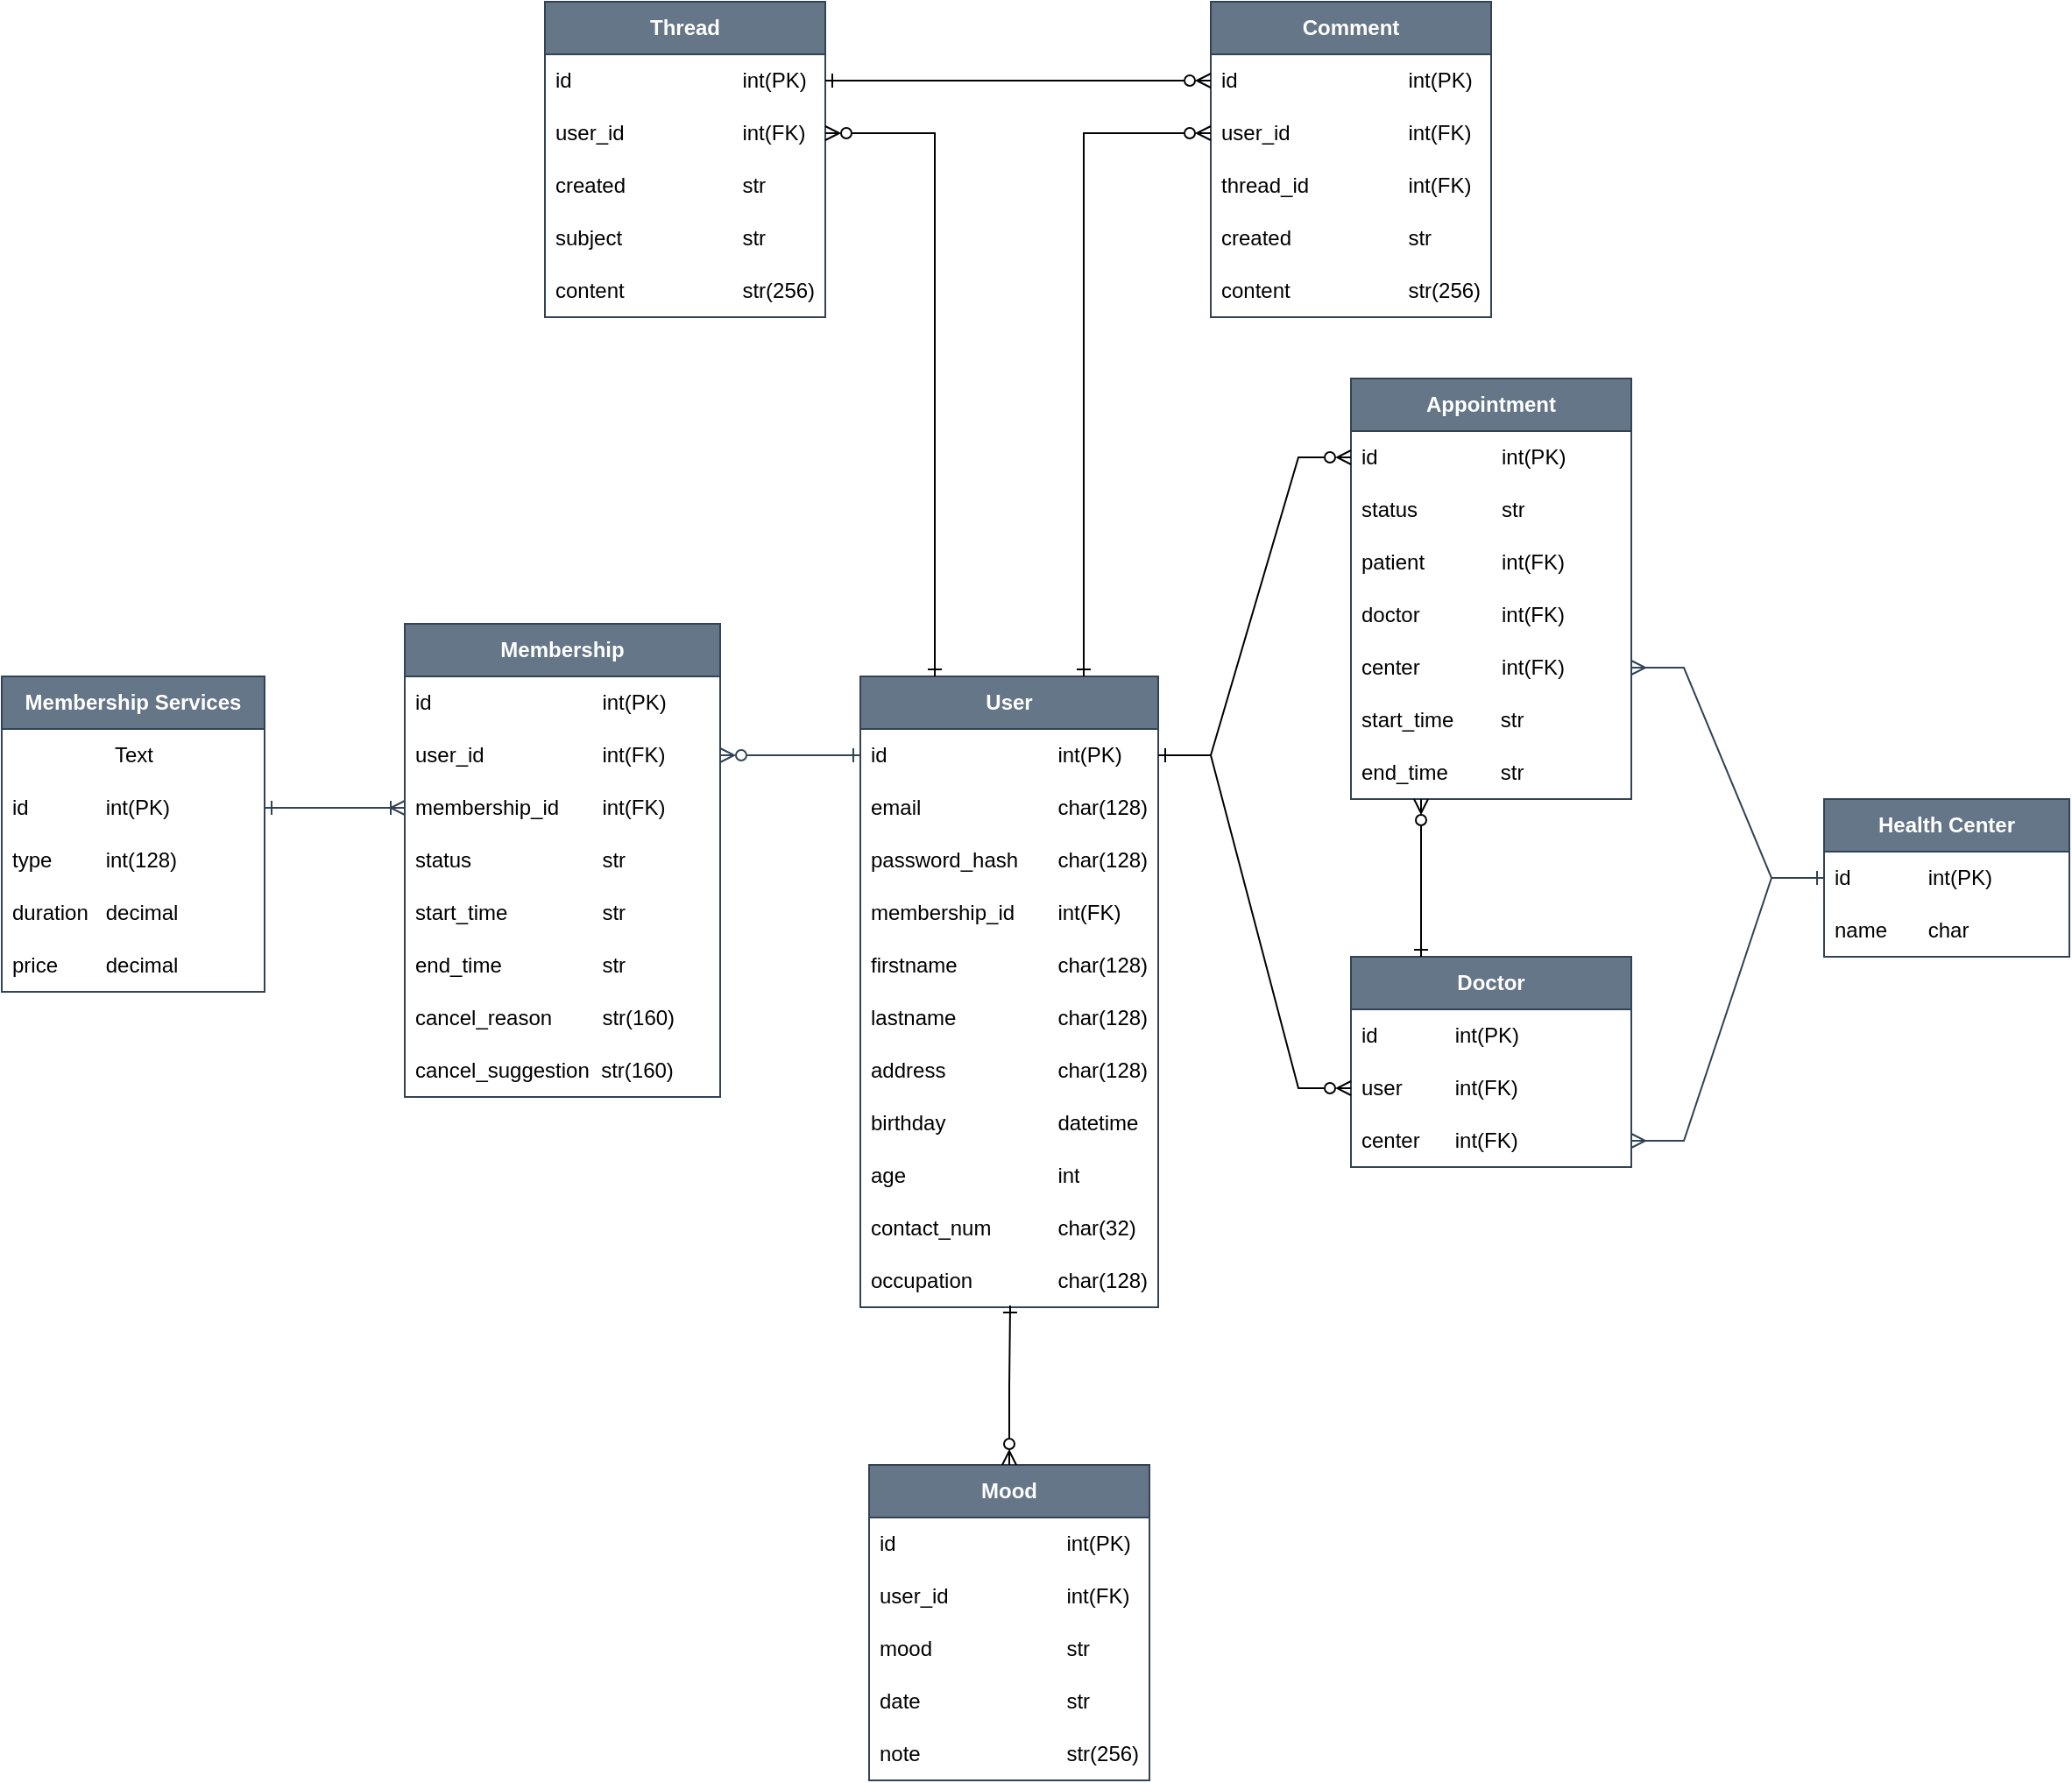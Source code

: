 <mxfile version="22.0.3" type="device">
  <diagram name="Page-1" id="6wsitY-GzA_tLdAW_Lpc">
    <mxGraphModel dx="523" dy="1035" grid="1" gridSize="10" guides="1" tooltips="1" connect="1" arrows="1" fold="1" page="1" pageScale="1" pageWidth="850" pageHeight="1100" math="0" shadow="0">
      <root>
        <mxCell id="0" />
        <mxCell id="1" parent="0" />
        <mxCell id="kAe6IT9_7FLcIwFST-zu-1" value="Appointment" style="swimlane;fontStyle=1;childLayout=stackLayout;horizontal=1;startSize=30;horizontalStack=0;resizeParent=1;resizeParentMax=0;resizeLast=0;collapsible=1;marginBottom=0;whiteSpace=wrap;html=1;fillColor=#647687;fontColor=#ffffff;strokeColor=#314354;" parent="1" vertex="1">
          <mxGeometry x="1690" y="320" width="160" height="240" as="geometry" />
        </mxCell>
        <mxCell id="kAe6IT9_7FLcIwFST-zu-2" value="id&lt;span style=&quot;white-space: pre;&quot;&gt;&#x9;&lt;span style=&quot;white-space: pre;&quot;&gt;&#x9;&lt;span style=&quot;white-space: pre;&quot;&gt;&#x9;&lt;/span&gt;&lt;/span&gt;&lt;/span&gt;int(PK)" style="text;strokeColor=none;fillColor=none;align=left;verticalAlign=middle;spacingLeft=4;spacingRight=4;overflow=hidden;points=[[0,0.5],[1,0.5]];portConstraint=eastwest;rotatable=0;whiteSpace=wrap;html=1;" parent="kAe6IT9_7FLcIwFST-zu-1" vertex="1">
          <mxGeometry y="30" width="160" height="30" as="geometry" />
        </mxCell>
        <mxCell id="kAe6IT9_7FLcIwFST-zu-8" value="status&lt;span style=&quot;white-space: pre;&quot;&gt;&#x9;&amp;nbsp;&lt;/span&gt;&amp;nbsp; &amp;nbsp; &amp;nbsp; &amp;nbsp;str" style="text;strokeColor=none;fillColor=none;align=left;verticalAlign=middle;spacingLeft=4;spacingRight=4;overflow=hidden;points=[[0,0.5],[1,0.5]];portConstraint=eastwest;rotatable=0;whiteSpace=wrap;html=1;" parent="kAe6IT9_7FLcIwFST-zu-1" vertex="1">
          <mxGeometry y="60" width="160" height="30" as="geometry" />
        </mxCell>
        <mxCell id="kAe6IT9_7FLcIwFST-zu-3" value="patient &lt;span style=&quot;white-space: pre;&quot;&gt;&#x9;&lt;span style=&quot;white-space: pre;&quot;&gt;&#x9;&lt;/span&gt;&lt;/span&gt;int(FK)" style="text;strokeColor=none;fillColor=none;align=left;verticalAlign=middle;spacingLeft=4;spacingRight=4;overflow=hidden;points=[[0,0.5],[1,0.5]];portConstraint=eastwest;rotatable=0;whiteSpace=wrap;html=1;" parent="kAe6IT9_7FLcIwFST-zu-1" vertex="1">
          <mxGeometry y="90" width="160" height="30" as="geometry" />
        </mxCell>
        <mxCell id="kAe6IT9_7FLcIwFST-zu-4" value="doctor&lt;span style=&quot;white-space: pre;&quot;&gt;&#x9;&lt;/span&gt;&amp;nbsp; &amp;nbsp; &amp;nbsp; &amp;nbsp; int(FK)" style="text;strokeColor=none;fillColor=none;align=left;verticalAlign=middle;spacingLeft=4;spacingRight=4;overflow=hidden;points=[[0,0.5],[1,0.5]];portConstraint=eastwest;rotatable=0;whiteSpace=wrap;html=1;" parent="kAe6IT9_7FLcIwFST-zu-1" vertex="1">
          <mxGeometry y="120" width="160" height="30" as="geometry" />
        </mxCell>
        <mxCell id="kAe6IT9_7FLcIwFST-zu-5" value="center&amp;nbsp; &amp;nbsp; &amp;nbsp; &amp;nbsp; &amp;nbsp; &amp;nbsp; &amp;nbsp; int(FK)" style="text;strokeColor=none;fillColor=none;align=left;verticalAlign=middle;spacingLeft=4;spacingRight=4;overflow=hidden;points=[[0,0.5],[1,0.5]];portConstraint=eastwest;rotatable=0;whiteSpace=wrap;html=1;" parent="kAe6IT9_7FLcIwFST-zu-1" vertex="1">
          <mxGeometry y="150" width="160" height="30" as="geometry" />
        </mxCell>
        <mxCell id="kAe6IT9_7FLcIwFST-zu-6" value="start_time&amp;nbsp; &amp;nbsp; &amp;nbsp; &amp;nbsp; str" style="text;strokeColor=none;fillColor=none;align=left;verticalAlign=middle;spacingLeft=4;spacingRight=4;overflow=hidden;points=[[0,0.5],[1,0.5]];portConstraint=eastwest;rotatable=0;whiteSpace=wrap;html=1;" parent="kAe6IT9_7FLcIwFST-zu-1" vertex="1">
          <mxGeometry y="180" width="160" height="30" as="geometry" />
        </mxCell>
        <mxCell id="kAe6IT9_7FLcIwFST-zu-7" value="end_time&lt;span style=&quot;&quot;&gt;&lt;span style=&quot;white-space: pre;&quot;&gt;&amp;nbsp;&amp;nbsp;&amp;nbsp;&amp;nbsp;     str&lt;/span&gt;&lt;/span&gt;" style="text;strokeColor=none;fillColor=none;align=left;verticalAlign=middle;spacingLeft=4;spacingRight=4;overflow=hidden;points=[[0,0.5],[1,0.5]];portConstraint=eastwest;rotatable=0;whiteSpace=wrap;html=1;" parent="kAe6IT9_7FLcIwFST-zu-1" vertex="1">
          <mxGeometry y="210" width="160" height="30" as="geometry" />
        </mxCell>
        <mxCell id="kAe6IT9_7FLcIwFST-zu-9" value="User" style="swimlane;fontStyle=1;childLayout=stackLayout;horizontal=1;startSize=30;horizontalStack=0;resizeParent=1;resizeParentMax=0;resizeLast=0;collapsible=1;marginBottom=0;whiteSpace=wrap;html=1;fillColor=#647687;fontColor=#ffffff;strokeColor=#314354;" parent="1" vertex="1">
          <mxGeometry x="1410" y="490" width="170" height="360" as="geometry" />
        </mxCell>
        <mxCell id="kAe6IT9_7FLcIwFST-zu-10" value="id&lt;span style=&quot;white-space: pre;&quot;&gt;&#x9;&lt;/span&gt;&lt;span style=&quot;white-space: pre;&quot;&gt;&#x9;&lt;span style=&quot;white-space: pre;&quot;&gt;&#x9;&lt;/span&gt;&lt;span style=&quot;white-space: pre;&quot;&gt;&#x9;&lt;/span&gt;&lt;/span&gt;int(PK)" style="text;strokeColor=none;fillColor=none;align=left;verticalAlign=middle;spacingLeft=4;spacingRight=4;overflow=hidden;points=[[0,0.5],[1,0.5]];portConstraint=eastwest;rotatable=0;whiteSpace=wrap;html=1;" parent="kAe6IT9_7FLcIwFST-zu-9" vertex="1">
          <mxGeometry y="30" width="170" height="30" as="geometry" />
        </mxCell>
        <mxCell id="kAe6IT9_7FLcIwFST-zu-11" value="email&lt;span style=&quot;white-space: pre;&quot;&gt;&#x9;&lt;span style=&quot;white-space: pre;&quot;&gt;&#x9;&lt;/span&gt;&lt;span style=&quot;white-space: pre;&quot;&gt;&#x9;&lt;/span&gt;&lt;/span&gt;char(128)" style="text;strokeColor=none;fillColor=none;align=left;verticalAlign=middle;spacingLeft=4;spacingRight=4;overflow=hidden;points=[[0,0.5],[1,0.5]];portConstraint=eastwest;rotatable=0;whiteSpace=wrap;html=1;" parent="kAe6IT9_7FLcIwFST-zu-9" vertex="1">
          <mxGeometry y="60" width="170" height="30" as="geometry" />
        </mxCell>
        <mxCell id="kAe6IT9_7FLcIwFST-zu-12" value="password_hash&lt;span style=&quot;white-space: pre;&quot;&gt;&#x9;&lt;/span&gt;char(128)" style="text;strokeColor=none;fillColor=none;align=left;verticalAlign=middle;spacingLeft=4;spacingRight=4;overflow=hidden;points=[[0,0.5],[1,0.5]];portConstraint=eastwest;rotatable=0;whiteSpace=wrap;html=1;" parent="kAe6IT9_7FLcIwFST-zu-9" vertex="1">
          <mxGeometry y="90" width="170" height="30" as="geometry" />
        </mxCell>
        <mxCell id="kAe6IT9_7FLcIwFST-zu-13" value="membership_id&lt;span style=&quot;white-space: pre;&quot;&gt;&#x9;&lt;/span&gt;int(FK)" style="text;strokeColor=none;fillColor=none;align=left;verticalAlign=middle;spacingLeft=4;spacingRight=4;overflow=hidden;points=[[0,0.5],[1,0.5]];portConstraint=eastwest;rotatable=0;whiteSpace=wrap;html=1;" parent="kAe6IT9_7FLcIwFST-zu-9" vertex="1">
          <mxGeometry y="120" width="170" height="30" as="geometry" />
        </mxCell>
        <mxCell id="kAe6IT9_7FLcIwFST-zu-14" value="firstname&lt;span style=&quot;white-space: pre;&quot;&gt;&#x9;&lt;/span&gt;&lt;span style=&quot;white-space: pre;&quot;&gt;&#x9;&lt;span style=&quot;white-space: pre;&quot;&gt;&#x9;&lt;/span&gt;&lt;/span&gt;char(128)" style="text;strokeColor=none;fillColor=none;align=left;verticalAlign=middle;spacingLeft=4;spacingRight=4;overflow=hidden;points=[[0,0.5],[1,0.5]];portConstraint=eastwest;rotatable=0;whiteSpace=wrap;html=1;" parent="kAe6IT9_7FLcIwFST-zu-9" vertex="1">
          <mxGeometry y="150" width="170" height="30" as="geometry" />
        </mxCell>
        <mxCell id="kAe6IT9_7FLcIwFST-zu-15" value="lastname&lt;span style=&quot;white-space: pre;&quot;&gt;&#x9;&lt;/span&gt;&lt;span style=&quot;white-space: pre;&quot;&gt;&#x9;&lt;span style=&quot;white-space: pre;&quot;&gt;&#x9;&lt;/span&gt;&lt;/span&gt;char(128)" style="text;strokeColor=none;fillColor=none;align=left;verticalAlign=middle;spacingLeft=4;spacingRight=4;overflow=hidden;points=[[0,0.5],[1,0.5]];portConstraint=eastwest;rotatable=0;whiteSpace=wrap;html=1;" parent="kAe6IT9_7FLcIwFST-zu-9" vertex="1">
          <mxGeometry y="180" width="170" height="30" as="geometry" />
        </mxCell>
        <mxCell id="kAe6IT9_7FLcIwFST-zu-16" value="address&lt;span style=&quot;white-space: pre;&quot;&gt;&#x9;&lt;span style=&quot;white-space: pre;&quot;&gt;&#x9;&lt;/span&gt;&lt;span style=&quot;white-space: pre;&quot;&gt;&#x9;&lt;/span&gt;&lt;/span&gt;char(128)" style="text;strokeColor=none;fillColor=none;align=left;verticalAlign=middle;spacingLeft=4;spacingRight=4;overflow=hidden;points=[[0,0.5],[1,0.5]];portConstraint=eastwest;rotatable=0;whiteSpace=wrap;html=1;" parent="kAe6IT9_7FLcIwFST-zu-9" vertex="1">
          <mxGeometry y="210" width="170" height="30" as="geometry" />
        </mxCell>
        <mxCell id="kAe6IT9_7FLcIwFST-zu-17" value="birthday&lt;span style=&quot;white-space: pre;&quot;&gt;&#x9;&lt;span style=&quot;white-space: pre;&quot;&gt;&#x9;&lt;/span&gt;&lt;span style=&quot;white-space: pre;&quot;&gt;&#x9;&lt;/span&gt;&lt;/span&gt;datetime" style="text;strokeColor=none;fillColor=none;align=left;verticalAlign=middle;spacingLeft=4;spacingRight=4;overflow=hidden;points=[[0,0.5],[1,0.5]];portConstraint=eastwest;rotatable=0;whiteSpace=wrap;html=1;" parent="kAe6IT9_7FLcIwFST-zu-9" vertex="1">
          <mxGeometry y="240" width="170" height="30" as="geometry" />
        </mxCell>
        <mxCell id="kAe6IT9_7FLcIwFST-zu-18" value="age&lt;span style=&quot;white-space: pre;&quot;&gt;&#x9;&lt;span style=&quot;white-space: pre;&quot;&gt;&#x9;&lt;/span&gt;&lt;span style=&quot;white-space: pre;&quot;&gt;&#x9;&lt;/span&gt;&lt;span style=&quot;white-space: pre;&quot;&gt;&#x9;&lt;/span&gt;&lt;/span&gt;int" style="text;strokeColor=none;fillColor=none;align=left;verticalAlign=middle;spacingLeft=4;spacingRight=4;overflow=hidden;points=[[0,0.5],[1,0.5]];portConstraint=eastwest;rotatable=0;whiteSpace=wrap;html=1;" parent="kAe6IT9_7FLcIwFST-zu-9" vertex="1">
          <mxGeometry y="270" width="170" height="30" as="geometry" />
        </mxCell>
        <mxCell id="REH-pGRA7Pb7Ogdy8Grk-30" value="contact_num&lt;span style=&quot;white-space: pre;&quot;&gt;&#x9;&lt;/span&gt;&lt;span style=&quot;white-space: pre;&quot;&gt;&#x9;&lt;/span&gt;char(32)" style="text;strokeColor=none;fillColor=none;align=left;verticalAlign=middle;spacingLeft=4;spacingRight=4;overflow=hidden;points=[[0,0.5],[1,0.5]];portConstraint=eastwest;rotatable=0;whiteSpace=wrap;html=1;" vertex="1" parent="kAe6IT9_7FLcIwFST-zu-9">
          <mxGeometry y="300" width="170" height="30" as="geometry" />
        </mxCell>
        <mxCell id="kAe6IT9_7FLcIwFST-zu-19" value="occupation&lt;span style=&quot;white-space: pre;&quot;&gt;&#x9;&lt;/span&gt;&lt;span style=&quot;white-space: pre;&quot;&gt;&#x9;&lt;/span&gt;char(128)" style="text;strokeColor=none;fillColor=none;align=left;verticalAlign=middle;spacingLeft=4;spacingRight=4;overflow=hidden;points=[[0,0.5],[1,0.5]];portConstraint=eastwest;rotatable=0;whiteSpace=wrap;html=1;" parent="kAe6IT9_7FLcIwFST-zu-9" vertex="1">
          <mxGeometry y="330" width="170" height="30" as="geometry" />
        </mxCell>
        <mxCell id="kAe6IT9_7FLcIwFST-zu-20" value="Membership Services" style="swimlane;fontStyle=1;childLayout=stackLayout;horizontal=1;startSize=30;horizontalStack=0;resizeParent=1;resizeParentMax=0;resizeLast=0;collapsible=1;marginBottom=0;whiteSpace=wrap;html=1;fillColor=#647687;fontColor=#ffffff;strokeColor=#314354;" parent="1" vertex="1">
          <mxGeometry x="920" y="490" width="150" height="180" as="geometry" />
        </mxCell>
        <mxCell id="REH-pGRA7Pb7Ogdy8Grk-40" value="Text" style="text;html=1;align=center;verticalAlign=middle;resizable=0;points=[];autosize=1;" vertex="1" parent="kAe6IT9_7FLcIwFST-zu-20">
          <mxGeometry y="30" width="150" height="30" as="geometry" />
        </mxCell>
        <mxCell id="kAe6IT9_7FLcIwFST-zu-21" value="id&lt;span style=&quot;white-space: pre;&quot;&gt;&#x9;&lt;span style=&quot;white-space: pre;&quot;&gt;&#x9;&lt;/span&gt;&lt;/span&gt;int(PK)" style="text;strokeColor=none;fillColor=none;align=left;verticalAlign=middle;spacingLeft=4;spacingRight=4;overflow=hidden;points=[[0,0.5],[1,0.5]];portConstraint=eastwest;rotatable=0;whiteSpace=wrap;html=1;" parent="kAe6IT9_7FLcIwFST-zu-20" vertex="1">
          <mxGeometry y="60" width="150" height="30" as="geometry" />
        </mxCell>
        <mxCell id="kAe6IT9_7FLcIwFST-zu-22" value="type&lt;span style=&quot;white-space: pre;&quot;&gt;&#x9;&lt;span style=&quot;white-space: pre;&quot;&gt;&#x9;&lt;/span&gt;&lt;/span&gt;int(128)" style="text;strokeColor=none;fillColor=none;align=left;verticalAlign=middle;spacingLeft=4;spacingRight=4;overflow=hidden;points=[[0,0.5],[1,0.5]];portConstraint=eastwest;rotatable=0;whiteSpace=wrap;html=1;" parent="kAe6IT9_7FLcIwFST-zu-20" vertex="1">
          <mxGeometry y="90" width="150" height="30" as="geometry" />
        </mxCell>
        <mxCell id="kAe6IT9_7FLcIwFST-zu-23" value="duration&amp;nbsp;&lt;span style=&quot;white-space: pre;&quot;&gt;&#x9;&lt;/span&gt;decimal" style="text;strokeColor=none;fillColor=none;align=left;verticalAlign=middle;spacingLeft=4;spacingRight=4;overflow=hidden;points=[[0,0.5],[1,0.5]];portConstraint=eastwest;rotatable=0;whiteSpace=wrap;html=1;" parent="kAe6IT9_7FLcIwFST-zu-20" vertex="1">
          <mxGeometry y="120" width="150" height="30" as="geometry" />
        </mxCell>
        <mxCell id="kAe6IT9_7FLcIwFST-zu-24" value="price &lt;span style=&quot;white-space: pre;&quot;&gt;&#x9;&lt;/span&gt;decimal" style="text;strokeColor=none;fillColor=none;align=left;verticalAlign=middle;spacingLeft=4;spacingRight=4;overflow=hidden;points=[[0,0.5],[1,0.5]];portConstraint=eastwest;rotatable=0;whiteSpace=wrap;html=1;" parent="kAe6IT9_7FLcIwFST-zu-20" vertex="1">
          <mxGeometry y="150" width="150" height="30" as="geometry" />
        </mxCell>
        <mxCell id="kAe6IT9_7FLcIwFST-zu-25" value="Membership" style="swimlane;fontStyle=1;childLayout=stackLayout;horizontal=1;startSize=30;horizontalStack=0;resizeParent=1;resizeParentMax=0;resizeLast=0;collapsible=1;marginBottom=0;whiteSpace=wrap;html=1;fillColor=#647687;fontColor=#ffffff;strokeColor=#314354;" parent="1" vertex="1">
          <mxGeometry x="1150" y="460" width="180" height="270" as="geometry" />
        </mxCell>
        <mxCell id="kAe6IT9_7FLcIwFST-zu-26" value="id&amp;nbsp;&lt;span style=&quot;white-space: pre;&quot;&gt;&#x9;&lt;/span&gt;&lt;span style=&quot;white-space: pre;&quot;&gt;&#x9;&lt;/span&gt;&lt;span style=&quot;white-space: pre;&quot;&gt;&#x9;&lt;/span&gt;&lt;span style=&quot;white-space: pre;&quot;&gt;&#x9;&lt;/span&gt;int(PK)" style="text;strokeColor=none;fillColor=none;align=left;verticalAlign=middle;spacingLeft=4;spacingRight=4;overflow=hidden;points=[[0,0.5],[1,0.5]];portConstraint=eastwest;rotatable=0;whiteSpace=wrap;html=1;" parent="kAe6IT9_7FLcIwFST-zu-25" vertex="1">
          <mxGeometry y="30" width="180" height="30" as="geometry" />
        </mxCell>
        <mxCell id="kAe6IT9_7FLcIwFST-zu-27" value="user_id&lt;span style=&quot;white-space: pre;&quot;&gt;&#x9;&lt;/span&gt;&lt;span style=&quot;white-space: pre;&quot;&gt;&#x9;&lt;/span&gt;&lt;span style=&quot;white-space: pre;&quot;&gt;&#x9;&lt;/span&gt;int(FK)" style="text;strokeColor=none;fillColor=none;align=left;verticalAlign=middle;spacingLeft=4;spacingRight=4;overflow=hidden;points=[[0,0.5],[1,0.5]];portConstraint=eastwest;rotatable=0;whiteSpace=wrap;html=1;" parent="kAe6IT9_7FLcIwFST-zu-25" vertex="1">
          <mxGeometry y="60" width="180" height="30" as="geometry" />
        </mxCell>
        <mxCell id="kAe6IT9_7FLcIwFST-zu-31" value="membership_id&lt;span style=&quot;white-space: pre;&quot;&gt;&#x9;&lt;/span&gt;int(FK)" style="text;strokeColor=none;fillColor=none;align=left;verticalAlign=middle;spacingLeft=4;spacingRight=4;overflow=hidden;points=[[0,0.5],[1,0.5]];portConstraint=eastwest;rotatable=0;whiteSpace=wrap;html=1;" parent="kAe6IT9_7FLcIwFST-zu-25" vertex="1">
          <mxGeometry y="90" width="180" height="30" as="geometry" />
        </mxCell>
        <mxCell id="kAe6IT9_7FLcIwFST-zu-28" value="status&lt;span style=&quot;white-space: pre;&quot;&gt;&#x9;&lt;/span&gt;&lt;span style=&quot;white-space: pre;&quot;&gt;&#x9;&lt;/span&gt;&lt;span style=&quot;white-space: pre;&quot;&gt;&#x9;&lt;/span&gt;str" style="text;strokeColor=none;fillColor=none;align=left;verticalAlign=middle;spacingLeft=4;spacingRight=4;overflow=hidden;points=[[0,0.5],[1,0.5]];portConstraint=eastwest;rotatable=0;whiteSpace=wrap;html=1;" parent="kAe6IT9_7FLcIwFST-zu-25" vertex="1">
          <mxGeometry y="120" width="180" height="30" as="geometry" />
        </mxCell>
        <mxCell id="kAe6IT9_7FLcIwFST-zu-29" value="start_time&amp;nbsp; &lt;span style=&quot;white-space: pre;&quot;&gt;&#x9;&lt;/span&gt;&lt;span style=&quot;white-space: pre;&quot;&gt;&#x9;&lt;/span&gt;str" style="text;strokeColor=none;fillColor=none;align=left;verticalAlign=middle;spacingLeft=4;spacingRight=4;overflow=hidden;points=[[0,0.5],[1,0.5]];portConstraint=eastwest;rotatable=0;whiteSpace=wrap;html=1;" parent="kAe6IT9_7FLcIwFST-zu-25" vertex="1">
          <mxGeometry y="150" width="180" height="30" as="geometry" />
        </mxCell>
        <mxCell id="kAe6IT9_7FLcIwFST-zu-30" value="end_time&lt;span style=&quot;white-space: pre;&quot;&gt;&#x9;&lt;span style=&quot;white-space: pre;&quot;&gt;&#x9;&lt;span style=&quot;white-space: pre;&quot;&gt;&#x9;&lt;/span&gt;&lt;/span&gt;&lt;/span&gt;str" style="text;strokeColor=none;fillColor=none;align=left;verticalAlign=middle;spacingLeft=4;spacingRight=4;overflow=hidden;points=[[0,0.5],[1,0.5]];portConstraint=eastwest;rotatable=0;whiteSpace=wrap;html=1;" parent="kAe6IT9_7FLcIwFST-zu-25" vertex="1">
          <mxGeometry y="180" width="180" height="30" as="geometry" />
        </mxCell>
        <mxCell id="kAe6IT9_7FLcIwFST-zu-47" value="cancel_reason&lt;span style=&quot;white-space: pre;&quot;&gt;&#x9;&lt;/span&gt;&lt;span style=&quot;white-space: pre;&quot;&gt;&#x9;&lt;/span&gt;str(160)" style="text;strokeColor=none;fillColor=none;align=left;verticalAlign=middle;spacingLeft=4;spacingRight=4;overflow=hidden;points=[[0,0.5],[1,0.5]];portConstraint=eastwest;rotatable=0;whiteSpace=wrap;html=1;" parent="kAe6IT9_7FLcIwFST-zu-25" vertex="1">
          <mxGeometry y="210" width="180" height="30" as="geometry" />
        </mxCell>
        <mxCell id="kAe6IT9_7FLcIwFST-zu-48" value="cancel_suggestion&amp;nbsp; str(160)" style="text;strokeColor=none;fillColor=none;align=left;verticalAlign=middle;spacingLeft=4;spacingRight=4;overflow=hidden;points=[[0,0.5],[1,0.5]];portConstraint=eastwest;rotatable=0;whiteSpace=wrap;html=1;" parent="kAe6IT9_7FLcIwFST-zu-25" vertex="1">
          <mxGeometry y="240" width="180" height="30" as="geometry" />
        </mxCell>
        <mxCell id="kAe6IT9_7FLcIwFST-zu-33" value="Health Center" style="swimlane;fontStyle=1;childLayout=stackLayout;horizontal=1;startSize=30;horizontalStack=0;resizeParent=1;resizeParentMax=0;resizeLast=0;collapsible=1;marginBottom=0;whiteSpace=wrap;html=1;fillColor=#647687;fontColor=#ffffff;strokeColor=#314354;" parent="1" vertex="1">
          <mxGeometry x="1960" y="560" width="140" height="90" as="geometry" />
        </mxCell>
        <mxCell id="kAe6IT9_7FLcIwFST-zu-34" value="id&lt;span style=&quot;white-space: pre;&quot;&gt;&#x9;&lt;span style=&quot;white-space: pre;&quot;&gt;&#x9;&lt;/span&gt;&lt;/span&gt;int(PK)" style="text;strokeColor=none;fillColor=none;align=left;verticalAlign=middle;spacingLeft=4;spacingRight=4;overflow=hidden;points=[[0,0.5],[1,0.5]];portConstraint=eastwest;rotatable=0;whiteSpace=wrap;html=1;" parent="kAe6IT9_7FLcIwFST-zu-33" vertex="1">
          <mxGeometry y="30" width="140" height="30" as="geometry" />
        </mxCell>
        <mxCell id="kAe6IT9_7FLcIwFST-zu-35" value="name&lt;span style=&quot;white-space: pre;&quot;&gt;&#x9;&lt;/span&gt;char" style="text;strokeColor=none;fillColor=none;align=left;verticalAlign=middle;spacingLeft=4;spacingRight=4;overflow=hidden;points=[[0,0.5],[1,0.5]];portConstraint=eastwest;rotatable=0;whiteSpace=wrap;html=1;" parent="kAe6IT9_7FLcIwFST-zu-33" vertex="1">
          <mxGeometry y="60" width="140" height="30" as="geometry" />
        </mxCell>
        <mxCell id="kAe6IT9_7FLcIwFST-zu-36" value="" style="edgeStyle=entityRelationEdgeStyle;fontSize=12;html=1;endArrow=ERzeroToMany;startArrow=ERone;rounded=0;exitX=0;exitY=0.5;exitDx=0;exitDy=0;entryX=1;entryY=0.5;entryDx=0;entryDy=0;fillColor=#647687;strokeColor=#314354;fontStyle=1;startFill=0;endFill=0;" parent="1" source="kAe6IT9_7FLcIwFST-zu-10" target="kAe6IT9_7FLcIwFST-zu-27" edge="1">
          <mxGeometry width="100" height="100" relative="1" as="geometry">
            <mxPoint x="1330" y="580" as="sourcePoint" />
            <mxPoint x="1430" y="480" as="targetPoint" />
          </mxGeometry>
        </mxCell>
        <mxCell id="kAe6IT9_7FLcIwFST-zu-38" value="Doctor" style="swimlane;fontStyle=1;childLayout=stackLayout;horizontal=1;startSize=30;horizontalStack=0;resizeParent=1;resizeParentMax=0;resizeLast=0;collapsible=1;marginBottom=0;whiteSpace=wrap;html=1;fillColor=#647687;fontColor=#ffffff;strokeColor=#314354;" parent="1" vertex="1">
          <mxGeometry x="1690" y="650" width="160" height="120" as="geometry" />
        </mxCell>
        <mxCell id="kAe6IT9_7FLcIwFST-zu-39" value="id&lt;span style=&quot;white-space: pre;&quot;&gt;&#x9;&lt;span style=&quot;white-space: pre;&quot;&gt;&#x9;&lt;/span&gt;&lt;/span&gt;int(PK)" style="text;strokeColor=none;fillColor=none;align=left;verticalAlign=middle;spacingLeft=4;spacingRight=4;overflow=hidden;points=[[0,0.5],[1,0.5]];portConstraint=eastwest;rotatable=0;whiteSpace=wrap;html=1;" parent="kAe6IT9_7FLcIwFST-zu-38" vertex="1">
          <mxGeometry y="30" width="160" height="30" as="geometry" />
        </mxCell>
        <mxCell id="kAe6IT9_7FLcIwFST-zu-40" value="user&lt;span style=&quot;white-space: pre;&quot;&gt;&#x9;&lt;span style=&quot;white-space: pre;&quot;&gt;&#x9;&lt;/span&gt;i&lt;/span&gt;nt(FK)" style="text;strokeColor=none;fillColor=none;align=left;verticalAlign=middle;spacingLeft=4;spacingRight=4;overflow=hidden;points=[[0,0.5],[1,0.5]];portConstraint=eastwest;rotatable=0;whiteSpace=wrap;html=1;" parent="kAe6IT9_7FLcIwFST-zu-38" vertex="1">
          <mxGeometry y="60" width="160" height="30" as="geometry" />
        </mxCell>
        <mxCell id="kAe6IT9_7FLcIwFST-zu-41" value="center&amp;nbsp;&lt;span style=&quot;white-space: pre;&quot;&gt;&#x9;&lt;/span&gt;&lt;span style=&quot;white-space: pre;&quot;&gt;i&lt;/span&gt;nt(FK)" style="text;strokeColor=none;fillColor=none;align=left;verticalAlign=middle;spacingLeft=4;spacingRight=4;overflow=hidden;points=[[0,0.5],[1,0.5]];portConstraint=eastwest;rotatable=0;whiteSpace=wrap;html=1;" parent="kAe6IT9_7FLcIwFST-zu-38" vertex="1">
          <mxGeometry y="90" width="160" height="30" as="geometry" />
        </mxCell>
        <mxCell id="kAe6IT9_7FLcIwFST-zu-42" value="" style="edgeStyle=entityRelationEdgeStyle;fontSize=12;html=1;endArrow=ERmany;rounded=0;exitX=0;exitY=0.5;exitDx=0;exitDy=0;entryX=1;entryY=0.5;entryDx=0;entryDy=0;fillColor=#647687;strokeColor=#314354;fontStyle=1;startArrow=ERone;startFill=0;" parent="1" source="kAe6IT9_7FLcIwFST-zu-34" target="kAe6IT9_7FLcIwFST-zu-41" edge="1">
          <mxGeometry width="100" height="100" relative="1" as="geometry">
            <mxPoint x="1570" y="435" as="sourcePoint" />
            <mxPoint x="1700" y="555" as="targetPoint" />
            <Array as="points">
              <mxPoint x="1600" y="540" />
            </Array>
          </mxGeometry>
        </mxCell>
        <mxCell id="REH-pGRA7Pb7Ogdy8Grk-1" value="Thread" style="swimlane;fontStyle=1;childLayout=stackLayout;horizontal=1;startSize=30;horizontalStack=0;resizeParent=1;resizeParentMax=0;resizeLast=0;collapsible=1;marginBottom=0;whiteSpace=wrap;html=1;fillColor=#647687;fontColor=#ffffff;strokeColor=#314354;" vertex="1" parent="1">
          <mxGeometry x="1230" y="105" width="160" height="180" as="geometry" />
        </mxCell>
        <mxCell id="REH-pGRA7Pb7Ogdy8Grk-2" value="id&amp;nbsp;&lt;span style=&quot;white-space: pre;&quot;&gt;&#x9;&lt;/span&gt;&lt;span style=&quot;white-space: pre;&quot;&gt;&#x9;&lt;/span&gt;&lt;span style=&quot;white-space: pre;&quot;&gt;&#x9;&lt;/span&gt;&lt;span style=&quot;white-space: pre;&quot;&gt;&#x9;&lt;/span&gt;int(PK)" style="text;strokeColor=none;fillColor=none;align=left;verticalAlign=middle;spacingLeft=4;spacingRight=4;overflow=hidden;points=[[0,0.5],[1,0.5]];portConstraint=eastwest;rotatable=0;whiteSpace=wrap;html=1;" vertex="1" parent="REH-pGRA7Pb7Ogdy8Grk-1">
          <mxGeometry y="30" width="160" height="30" as="geometry" />
        </mxCell>
        <mxCell id="REH-pGRA7Pb7Ogdy8Grk-3" value="user_id&lt;span style=&quot;white-space: pre;&quot;&gt;&#x9;&lt;/span&gt;&lt;span style=&quot;white-space: pre;&quot;&gt;&#x9;&lt;/span&gt;&lt;span style=&quot;white-space: pre;&quot;&gt;&#x9;&lt;/span&gt;int(FK)" style="text;strokeColor=none;fillColor=none;align=left;verticalAlign=middle;spacingLeft=4;spacingRight=4;overflow=hidden;points=[[0,0.5],[1,0.5]];portConstraint=eastwest;rotatable=0;whiteSpace=wrap;html=1;" vertex="1" parent="REH-pGRA7Pb7Ogdy8Grk-1">
          <mxGeometry y="60" width="160" height="30" as="geometry" />
        </mxCell>
        <mxCell id="REH-pGRA7Pb7Ogdy8Grk-4" value="created&lt;span style=&quot;white-space: pre;&quot;&gt;&#x9;&lt;/span&gt;&lt;span style=&quot;white-space: pre;&quot;&gt;&#x9;&lt;/span&gt;&lt;span style=&quot;white-space: pre;&quot;&gt;&#x9;&lt;/span&gt;str" style="text;strokeColor=none;fillColor=none;align=left;verticalAlign=middle;spacingLeft=4;spacingRight=4;overflow=hidden;points=[[0,0.5],[1,0.5]];portConstraint=eastwest;rotatable=0;whiteSpace=wrap;html=1;" vertex="1" parent="REH-pGRA7Pb7Ogdy8Grk-1">
          <mxGeometry y="90" width="160" height="30" as="geometry" />
        </mxCell>
        <mxCell id="REH-pGRA7Pb7Ogdy8Grk-5" value="subject&amp;nbsp;&amp;nbsp;&lt;span style=&quot;white-space: pre;&quot;&gt;&#x9;&lt;/span&gt;&lt;span style=&quot;white-space: pre;&quot;&gt;&#x9;&lt;span style=&quot;white-space: pre;&quot;&gt;&#x9;&lt;/span&gt;&lt;/span&gt;str" style="text;strokeColor=none;fillColor=none;align=left;verticalAlign=middle;spacingLeft=4;spacingRight=4;overflow=hidden;points=[[0,0.5],[1,0.5]];portConstraint=eastwest;rotatable=0;whiteSpace=wrap;html=1;" vertex="1" parent="REH-pGRA7Pb7Ogdy8Grk-1">
          <mxGeometry y="120" width="160" height="30" as="geometry" />
        </mxCell>
        <mxCell id="REH-pGRA7Pb7Ogdy8Grk-36" value="content&amp;nbsp;&amp;nbsp;&lt;span style=&quot;white-space: pre;&quot;&gt;&#x9;&lt;/span&gt;&lt;span style=&quot;white-space: pre;&quot;&gt;&#x9;&lt;span style=&quot;white-space: pre;&quot;&gt;&#x9;&lt;/span&gt;&lt;/span&gt;str(256)" style="text;strokeColor=none;fillColor=none;align=left;verticalAlign=middle;spacingLeft=4;spacingRight=4;overflow=hidden;points=[[0,0.5],[1,0.5]];portConstraint=eastwest;rotatable=0;whiteSpace=wrap;html=1;" vertex="1" parent="REH-pGRA7Pb7Ogdy8Grk-1">
          <mxGeometry y="150" width="160" height="30" as="geometry" />
        </mxCell>
        <mxCell id="REH-pGRA7Pb7Ogdy8Grk-10" value="Comment" style="swimlane;fontStyle=1;childLayout=stackLayout;horizontal=1;startSize=30;horizontalStack=0;resizeParent=1;resizeParentMax=0;resizeLast=0;collapsible=1;marginBottom=0;whiteSpace=wrap;html=1;fillColor=#647687;fontColor=#ffffff;strokeColor=#314354;" vertex="1" parent="1">
          <mxGeometry x="1610" y="105" width="160" height="180" as="geometry" />
        </mxCell>
        <mxCell id="REH-pGRA7Pb7Ogdy8Grk-11" value="id&amp;nbsp;&lt;span style=&quot;white-space: pre;&quot;&gt;&#x9;&lt;/span&gt;&lt;span style=&quot;white-space: pre;&quot;&gt;&#x9;&lt;/span&gt;&lt;span style=&quot;white-space: pre;&quot;&gt;&#x9;&lt;/span&gt;&lt;span style=&quot;white-space: pre;&quot;&gt;&#x9;&lt;/span&gt;int(PK)" style="text;strokeColor=none;fillColor=none;align=left;verticalAlign=middle;spacingLeft=4;spacingRight=4;overflow=hidden;points=[[0,0.5],[1,0.5]];portConstraint=eastwest;rotatable=0;whiteSpace=wrap;html=1;" vertex="1" parent="REH-pGRA7Pb7Ogdy8Grk-10">
          <mxGeometry y="30" width="160" height="30" as="geometry" />
        </mxCell>
        <mxCell id="REH-pGRA7Pb7Ogdy8Grk-34" value="user_id&lt;span style=&quot;white-space: pre;&quot;&gt;&#x9;&lt;span style=&quot;white-space: pre;&quot;&gt;&#x9;&lt;span style=&quot;white-space: pre;&quot;&gt;&#x9;&lt;/span&gt;i&lt;/span&gt;n&lt;/span&gt;t(FK)" style="text;strokeColor=none;fillColor=none;align=left;verticalAlign=middle;spacingLeft=4;spacingRight=4;overflow=hidden;points=[[0,0.5],[1,0.5]];portConstraint=eastwest;rotatable=0;whiteSpace=wrap;html=1;" vertex="1" parent="REH-pGRA7Pb7Ogdy8Grk-10">
          <mxGeometry y="60" width="160" height="30" as="geometry" />
        </mxCell>
        <mxCell id="REH-pGRA7Pb7Ogdy8Grk-15" value="thread_id&lt;span style=&quot;white-space: pre;&quot;&gt;&#x9;&lt;span style=&quot;white-space: pre;&quot;&gt;&#x9;&lt;span style=&quot;white-space: pre;&quot;&gt;&#x9;&lt;/span&gt;i&lt;/span&gt;n&lt;/span&gt;t(FK)" style="text;strokeColor=none;fillColor=none;align=left;verticalAlign=middle;spacingLeft=4;spacingRight=4;overflow=hidden;points=[[0,0.5],[1,0.5]];portConstraint=eastwest;rotatable=0;whiteSpace=wrap;html=1;" vertex="1" parent="REH-pGRA7Pb7Ogdy8Grk-10">
          <mxGeometry y="90" width="160" height="30" as="geometry" />
        </mxCell>
        <mxCell id="REH-pGRA7Pb7Ogdy8Grk-16" value="created&#x9;&lt;span style=&quot;border-color: var(--border-color);&quot;&gt;&lt;span style=&quot;white-space: pre;&quot;&gt;&amp;nbsp;&amp;nbsp;&amp;nbsp;&amp;nbsp;&lt;/span&gt;&lt;/span&gt;&lt;span style=&quot;border-color: var(--border-color);&quot;&gt;&lt;span style=&quot;white-space: pre;&quot;&gt;&amp;nbsp;&amp;nbsp;&amp;nbsp;&amp;nbsp;&lt;span style=&quot;white-space: pre;&quot;&gt;&#x9;&lt;/span&gt;&lt;span style=&quot;white-space: pre;&quot;&gt;&#x9;&lt;/span&gt;&lt;/span&gt;&lt;/span&gt;str" style="text;strokeColor=none;fillColor=none;align=left;verticalAlign=middle;spacingLeft=4;spacingRight=4;overflow=hidden;points=[[0,0.5],[1,0.5]];portConstraint=eastwest;rotatable=0;whiteSpace=wrap;html=1;" vertex="1" parent="REH-pGRA7Pb7Ogdy8Grk-10">
          <mxGeometry y="120" width="160" height="30" as="geometry" />
        </mxCell>
        <mxCell id="REH-pGRA7Pb7Ogdy8Grk-35" value="content&amp;nbsp;&lt;span style=&quot;border-color: var(--border-color);&quot;&gt;&lt;span style=&quot;white-space: pre;&quot;&gt;&amp;nbsp;&amp;nbsp;&amp;nbsp;&amp;nbsp;&lt;/span&gt;&lt;/span&gt;&lt;span style=&quot;border-color: var(--border-color);&quot;&gt;&lt;span style=&quot;white-space: pre;&quot;&gt;&amp;nbsp;&amp;nbsp;&amp;nbsp;&amp;nbsp;&lt;span style=&quot;white-space: pre;&quot;&gt;&#x9;&lt;/span&gt;&lt;span style=&quot;white-space: pre;&quot;&gt;&#x9;&lt;/span&gt;&lt;/span&gt;&lt;/span&gt;str(256)" style="text;strokeColor=none;fillColor=none;align=left;verticalAlign=middle;spacingLeft=4;spacingRight=4;overflow=hidden;points=[[0,0.5],[1,0.5]];portConstraint=eastwest;rotatable=0;whiteSpace=wrap;html=1;" vertex="1" parent="REH-pGRA7Pb7Ogdy8Grk-10">
          <mxGeometry y="150" width="160" height="30" as="geometry" />
        </mxCell>
        <mxCell id="REH-pGRA7Pb7Ogdy8Grk-29" value="" style="endArrow=ERone;startArrow=ERzeroToMany;html=1;rounded=0;startFill=0;endFill=0;entryX=1;entryY=0.5;entryDx=0;entryDy=0;exitX=0;exitY=0.5;exitDx=0;exitDy=0;" edge="1" parent="1" source="REH-pGRA7Pb7Ogdy8Grk-11" target="REH-pGRA7Pb7Ogdy8Grk-2">
          <mxGeometry width="50" height="50" relative="1" as="geometry">
            <mxPoint x="1440" y="150" as="sourcePoint" />
            <mxPoint x="1463" y="500" as="targetPoint" />
          </mxGeometry>
        </mxCell>
        <mxCell id="REH-pGRA7Pb7Ogdy8Grk-31" value="" style="endArrow=ERone;startArrow=ERzeroToMany;html=1;rounded=0;startFill=0;endFill=0;entryX=1;entryY=0.5;entryDx=0;entryDy=0;exitX=0;exitY=0.5;exitDx=0;exitDy=0;edgeStyle=entityRelationEdgeStyle;" edge="1" parent="1" source="kAe6IT9_7FLcIwFST-zu-40" target="kAe6IT9_7FLcIwFST-zu-10">
          <mxGeometry width="50" height="50" relative="1" as="geometry">
            <mxPoint x="1463" y="250" as="sourcePoint" />
            <mxPoint x="1463" y="500" as="targetPoint" />
          </mxGeometry>
        </mxCell>
        <mxCell id="REH-pGRA7Pb7Ogdy8Grk-33" value="" style="endArrow=ERone;startArrow=ERzeroToMany;html=1;rounded=0;startFill=0;endFill=0;entryX=1;entryY=0.5;entryDx=0;entryDy=0;edgeStyle=entityRelationEdgeStyle;" edge="1" parent="1" source="kAe6IT9_7FLcIwFST-zu-2" target="kAe6IT9_7FLcIwFST-zu-10">
          <mxGeometry width="50" height="50" relative="1" as="geometry">
            <mxPoint x="1700" y="695" as="sourcePoint" />
            <mxPoint x="1590" y="695" as="targetPoint" />
          </mxGeometry>
        </mxCell>
        <mxCell id="kAe6IT9_7FLcIwFST-zu-37" value="" style="edgeStyle=entityRelationEdgeStyle;fontSize=12;html=1;endArrow=ERoneToMany;startArrow=ERone;rounded=0;fillColor=#647687;strokeColor=#314354;fontStyle=1;exitX=1;exitY=0.5;exitDx=0;exitDy=0;startFill=0;" parent="1" source="kAe6IT9_7FLcIwFST-zu-21" target="kAe6IT9_7FLcIwFST-zu-31" edge="1">
          <mxGeometry width="100" height="100" relative="1" as="geometry">
            <mxPoint x="1340" y="575" as="sourcePoint" />
            <mxPoint x="1440" y="545" as="targetPoint" />
          </mxGeometry>
        </mxCell>
        <mxCell id="REH-pGRA7Pb7Ogdy8Grk-38" value="" style="edgeStyle=entityRelationEdgeStyle;fontSize=12;html=1;endArrow=ERmany;rounded=0;exitX=0;exitY=0.5;exitDx=0;exitDy=0;entryX=1;entryY=0.5;entryDx=0;entryDy=0;fillColor=#647687;strokeColor=#314354;fontStyle=1;startArrow=ERone;startFill=0;" edge="1" parent="1" source="kAe6IT9_7FLcIwFST-zu-34" target="kAe6IT9_7FLcIwFST-zu-5">
          <mxGeometry width="100" height="100" relative="1" as="geometry">
            <mxPoint x="1970" y="605" as="sourcePoint" />
            <mxPoint x="1860" y="725" as="targetPoint" />
            <Array as="points">
              <mxPoint x="1610" y="550" />
            </Array>
          </mxGeometry>
        </mxCell>
        <mxCell id="REH-pGRA7Pb7Ogdy8Grk-39" value="" style="endArrow=ERone;startArrow=ERzeroToMany;html=1;rounded=0;startFill=0;endFill=0;entryX=0.25;entryY=0;entryDx=0;entryDy=0;" edge="1" parent="1" target="kAe6IT9_7FLcIwFST-zu-38">
          <mxGeometry width="50" height="50" relative="1" as="geometry">
            <mxPoint x="1730" y="560" as="sourcePoint" />
            <mxPoint x="1730" y="620" as="targetPoint" />
          </mxGeometry>
        </mxCell>
        <mxCell id="REH-pGRA7Pb7Ogdy8Grk-43" value="" style="endArrow=ERone;startArrow=ERzeroToMany;html=1;rounded=0;startFill=0;endFill=0;entryX=0.75;entryY=0;entryDx=0;entryDy=0;edgeStyle=orthogonalEdgeStyle;exitX=0;exitY=0.5;exitDx=0;exitDy=0;" edge="1" parent="1" source="REH-pGRA7Pb7Ogdy8Grk-34" target="kAe6IT9_7FLcIwFST-zu-9">
          <mxGeometry width="50" height="50" relative="1" as="geometry">
            <mxPoint x="1700" y="375" as="sourcePoint" />
            <mxPoint x="1590" y="545" as="targetPoint" />
          </mxGeometry>
        </mxCell>
        <mxCell id="REH-pGRA7Pb7Ogdy8Grk-45" value="" style="endArrow=ERone;startArrow=ERzeroToMany;html=1;rounded=0;startFill=0;endFill=0;entryX=0.25;entryY=0;entryDx=0;entryDy=0;edgeStyle=orthogonalEdgeStyle;exitX=1;exitY=0.5;exitDx=0;exitDy=0;" edge="1" parent="1" source="REH-pGRA7Pb7Ogdy8Grk-3" target="kAe6IT9_7FLcIwFST-zu-9">
          <mxGeometry width="50" height="50" relative="1" as="geometry">
            <mxPoint x="1700" y="185" as="sourcePoint" />
            <mxPoint x="1548" y="500" as="targetPoint" />
          </mxGeometry>
        </mxCell>
        <mxCell id="REH-pGRA7Pb7Ogdy8Grk-52" value="Mood" style="swimlane;fontStyle=1;childLayout=stackLayout;horizontal=1;startSize=30;horizontalStack=0;resizeParent=1;resizeParentMax=0;resizeLast=0;collapsible=1;marginBottom=0;whiteSpace=wrap;html=1;fillColor=#647687;fontColor=#ffffff;strokeColor=#314354;" vertex="1" parent="1">
          <mxGeometry x="1415" y="940" width="160" height="180" as="geometry" />
        </mxCell>
        <mxCell id="REH-pGRA7Pb7Ogdy8Grk-53" value="id&amp;nbsp;&lt;span style=&quot;white-space: pre;&quot;&gt;&#x9;&lt;/span&gt;&lt;span style=&quot;white-space: pre;&quot;&gt;&#x9;&lt;/span&gt;&lt;span style=&quot;white-space: pre;&quot;&gt;&#x9;&lt;/span&gt;&lt;span style=&quot;white-space: pre;&quot;&gt;&#x9;&lt;/span&gt;int(PK)" style="text;strokeColor=none;fillColor=none;align=left;verticalAlign=middle;spacingLeft=4;spacingRight=4;overflow=hidden;points=[[0,0.5],[1,0.5]];portConstraint=eastwest;rotatable=0;whiteSpace=wrap;html=1;" vertex="1" parent="REH-pGRA7Pb7Ogdy8Grk-52">
          <mxGeometry y="30" width="160" height="30" as="geometry" />
        </mxCell>
        <mxCell id="REH-pGRA7Pb7Ogdy8Grk-54" value="user_id&lt;span style=&quot;white-space: pre;&quot;&gt;&#x9;&lt;/span&gt;&lt;span style=&quot;white-space: pre;&quot;&gt;&#x9;&lt;/span&gt;&lt;span style=&quot;white-space: pre;&quot;&gt;&#x9;&lt;/span&gt;int(FK)" style="text;strokeColor=none;fillColor=none;align=left;verticalAlign=middle;spacingLeft=4;spacingRight=4;overflow=hidden;points=[[0,0.5],[1,0.5]];portConstraint=eastwest;rotatable=0;whiteSpace=wrap;html=1;" vertex="1" parent="REH-pGRA7Pb7Ogdy8Grk-52">
          <mxGeometry y="60" width="160" height="30" as="geometry" />
        </mxCell>
        <mxCell id="REH-pGRA7Pb7Ogdy8Grk-55" value="mood&lt;span style=&quot;white-space: pre;&quot;&gt;&#x9;&lt;/span&gt;&lt;span style=&quot;white-space: pre;&quot;&gt;&#x9;&lt;/span&gt;&lt;span style=&quot;white-space: pre;&quot;&gt;&#x9;&lt;/span&gt;str" style="text;strokeColor=none;fillColor=none;align=left;verticalAlign=middle;spacingLeft=4;spacingRight=4;overflow=hidden;points=[[0,0.5],[1,0.5]];portConstraint=eastwest;rotatable=0;whiteSpace=wrap;html=1;" vertex="1" parent="REH-pGRA7Pb7Ogdy8Grk-52">
          <mxGeometry y="90" width="160" height="30" as="geometry" />
        </mxCell>
        <mxCell id="REH-pGRA7Pb7Ogdy8Grk-56" value="date&amp;nbsp;&amp;nbsp;&lt;span style=&quot;white-space: pre;&quot;&gt;&#x9;&lt;/span&gt;&lt;span style=&quot;white-space: pre;&quot;&gt;&#x9;&lt;span style=&quot;white-space: pre;&quot;&gt;&#x9;&lt;/span&gt;&lt;/span&gt;str" style="text;strokeColor=none;fillColor=none;align=left;verticalAlign=middle;spacingLeft=4;spacingRight=4;overflow=hidden;points=[[0,0.5],[1,0.5]];portConstraint=eastwest;rotatable=0;whiteSpace=wrap;html=1;" vertex="1" parent="REH-pGRA7Pb7Ogdy8Grk-52">
          <mxGeometry y="120" width="160" height="30" as="geometry" />
        </mxCell>
        <mxCell id="REH-pGRA7Pb7Ogdy8Grk-57" value="note&amp;nbsp;&amp;nbsp;&lt;span style=&quot;white-space: pre;&quot;&gt;&#x9;&lt;/span&gt;&lt;span style=&quot;white-space: pre;&quot;&gt;&#x9;&lt;span style=&quot;white-space: pre;&quot;&gt;&#x9;&lt;/span&gt;&lt;/span&gt;str(256)" style="text;strokeColor=none;fillColor=none;align=left;verticalAlign=middle;spacingLeft=4;spacingRight=4;overflow=hidden;points=[[0,0.5],[1,0.5]];portConstraint=eastwest;rotatable=0;whiteSpace=wrap;html=1;" vertex="1" parent="REH-pGRA7Pb7Ogdy8Grk-52">
          <mxGeometry y="150" width="160" height="30" as="geometry" />
        </mxCell>
        <mxCell id="REH-pGRA7Pb7Ogdy8Grk-58" value="" style="endArrow=ERone;startArrow=ERzeroToMany;html=1;rounded=0;startFill=0;endFill=0;entryX=0.503;entryY=0.967;entryDx=0;entryDy=0;edgeStyle=orthogonalEdgeStyle;entryPerimeter=0;" edge="1" parent="1" source="REH-pGRA7Pb7Ogdy8Grk-52" target="kAe6IT9_7FLcIwFST-zu-19">
          <mxGeometry width="50" height="50" relative="1" as="geometry">
            <mxPoint x="1620" y="190" as="sourcePoint" />
            <mxPoint x="1548" y="500" as="targetPoint" />
          </mxGeometry>
        </mxCell>
      </root>
    </mxGraphModel>
  </diagram>
</mxfile>
